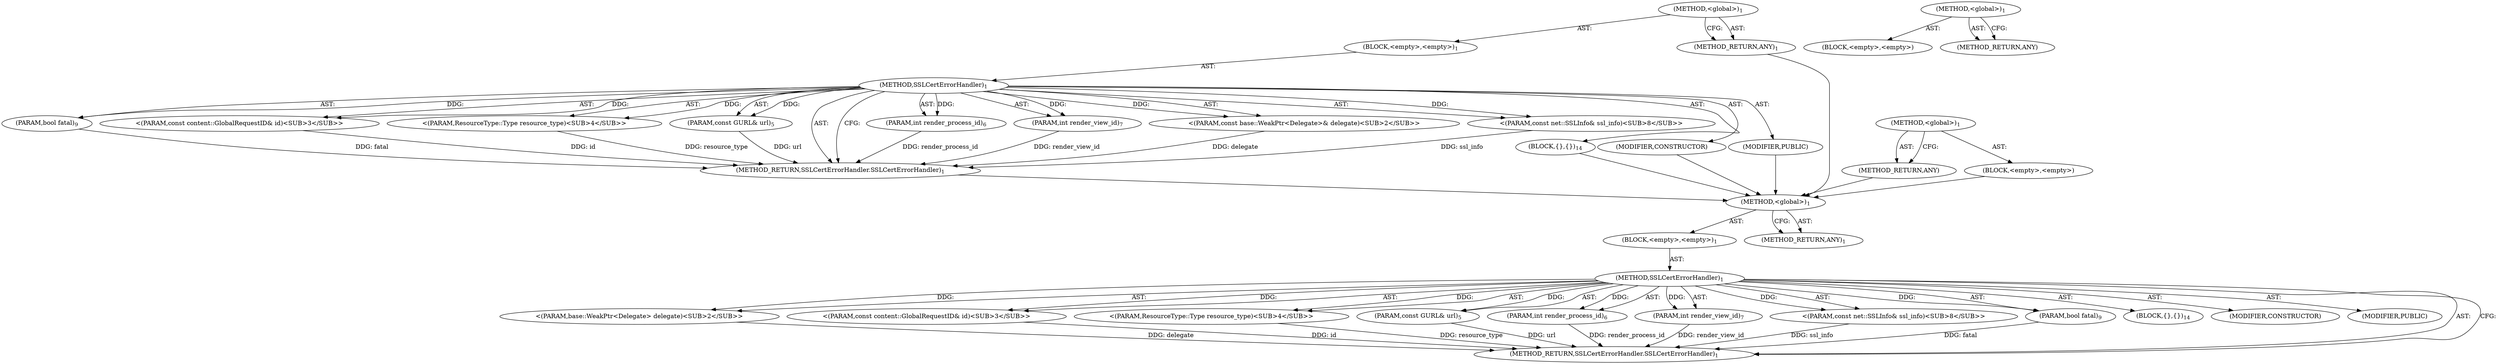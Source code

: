 digraph "&lt;global&gt;" {
vulnerable_6 [label=<(METHOD,&lt;global&gt;)<SUB>1</SUB>>];
vulnerable_7 [label=<(BLOCK,&lt;empty&gt;,&lt;empty&gt;)<SUB>1</SUB>>];
vulnerable_8 [label=<(METHOD,SSLCertErrorHandler)<SUB>1</SUB>>];
vulnerable_9 [label="<(PARAM,base::WeakPtr&lt;Delegate&gt; delegate)<SUB>2</SUB>>"];
vulnerable_10 [label="<(PARAM,const content::GlobalRequestID&amp; id)<SUB>3</SUB>>"];
vulnerable_11 [label="<(PARAM,ResourceType::Type resource_type)<SUB>4</SUB>>"];
vulnerable_12 [label=<(PARAM,const GURL&amp; url)<SUB>5</SUB>>];
vulnerable_13 [label=<(PARAM,int render_process_id)<SUB>6</SUB>>];
vulnerable_14 [label=<(PARAM,int render_view_id)<SUB>7</SUB>>];
vulnerable_15 [label="<(PARAM,const net::SSLInfo&amp; ssl_info)<SUB>8</SUB>>"];
vulnerable_16 [label=<(PARAM,bool fatal)<SUB>9</SUB>>];
vulnerable_17 [label=<(BLOCK,{
},{
})<SUB>14</SUB>>];
vulnerable_18 [label=<(MODIFIER,CONSTRUCTOR)>];
vulnerable_19 [label=<(MODIFIER,PUBLIC)>];
vulnerable_20 [label=<(METHOD_RETURN,SSLCertErrorHandler.SSLCertErrorHandler)<SUB>1</SUB>>];
vulnerable_22 [label=<(METHOD_RETURN,ANY)<SUB>1</SUB>>];
vulnerable_45 [label=<(METHOD,&lt;global&gt;)<SUB>1</SUB>>];
vulnerable_46 [label=<(BLOCK,&lt;empty&gt;,&lt;empty&gt;)>];
vulnerable_47 [label=<(METHOD_RETURN,ANY)>];
fixed_6 [label=<(METHOD,&lt;global&gt;)<SUB>1</SUB>>];
fixed_7 [label=<(BLOCK,&lt;empty&gt;,&lt;empty&gt;)<SUB>1</SUB>>];
fixed_8 [label=<(METHOD,SSLCertErrorHandler)<SUB>1</SUB>>];
fixed_9 [label="<(PARAM,const base::WeakPtr&lt;Delegate&gt;&amp; delegate)<SUB>2</SUB>>"];
fixed_10 [label="<(PARAM,const content::GlobalRequestID&amp; id)<SUB>3</SUB>>"];
fixed_11 [label="<(PARAM,ResourceType::Type resource_type)<SUB>4</SUB>>"];
fixed_12 [label=<(PARAM,const GURL&amp; url)<SUB>5</SUB>>];
fixed_13 [label=<(PARAM,int render_process_id)<SUB>6</SUB>>];
fixed_14 [label=<(PARAM,int render_view_id)<SUB>7</SUB>>];
fixed_15 [label="<(PARAM,const net::SSLInfo&amp; ssl_info)<SUB>8</SUB>>"];
fixed_16 [label=<(PARAM,bool fatal)<SUB>9</SUB>>];
fixed_17 [label=<(BLOCK,{
},{
})<SUB>14</SUB>>];
fixed_18 [label=<(MODIFIER,CONSTRUCTOR)>];
fixed_19 [label=<(MODIFIER,PUBLIC)>];
fixed_20 [label=<(METHOD_RETURN,SSLCertErrorHandler.SSLCertErrorHandler)<SUB>1</SUB>>];
fixed_22 [label=<(METHOD_RETURN,ANY)<SUB>1</SUB>>];
fixed_45 [label=<(METHOD,&lt;global&gt;)<SUB>1</SUB>>];
fixed_46 [label=<(BLOCK,&lt;empty&gt;,&lt;empty&gt;)>];
fixed_47 [label=<(METHOD_RETURN,ANY)>];
vulnerable_6 -> vulnerable_7  [key=0, label="AST: "];
vulnerable_6 -> vulnerable_22  [key=0, label="AST: "];
vulnerable_6 -> vulnerable_22  [key=1, label="CFG: "];
vulnerable_7 -> vulnerable_8  [key=0, label="AST: "];
vulnerable_8 -> vulnerable_9  [key=0, label="AST: "];
vulnerable_8 -> vulnerable_9  [key=1, label="DDG: "];
vulnerable_8 -> vulnerable_10  [key=0, label="AST: "];
vulnerable_8 -> vulnerable_10  [key=1, label="DDG: "];
vulnerable_8 -> vulnerable_11  [key=0, label="AST: "];
vulnerable_8 -> vulnerable_11  [key=1, label="DDG: "];
vulnerable_8 -> vulnerable_12  [key=0, label="AST: "];
vulnerable_8 -> vulnerable_12  [key=1, label="DDG: "];
vulnerable_8 -> vulnerable_13  [key=0, label="AST: "];
vulnerable_8 -> vulnerable_13  [key=1, label="DDG: "];
vulnerable_8 -> vulnerable_14  [key=0, label="AST: "];
vulnerable_8 -> vulnerable_14  [key=1, label="DDG: "];
vulnerable_8 -> vulnerable_15  [key=0, label="AST: "];
vulnerable_8 -> vulnerable_15  [key=1, label="DDG: "];
vulnerable_8 -> vulnerable_16  [key=0, label="AST: "];
vulnerable_8 -> vulnerable_16  [key=1, label="DDG: "];
vulnerable_8 -> vulnerable_17  [key=0, label="AST: "];
vulnerable_8 -> vulnerable_18  [key=0, label="AST: "];
vulnerable_8 -> vulnerable_19  [key=0, label="AST: "];
vulnerable_8 -> vulnerable_20  [key=0, label="AST: "];
vulnerable_8 -> vulnerable_20  [key=1, label="CFG: "];
vulnerable_9 -> vulnerable_20  [key=0, label="DDG: delegate"];
vulnerable_10 -> vulnerable_20  [key=0, label="DDG: id"];
vulnerable_11 -> vulnerable_20  [key=0, label="DDG: resource_type"];
vulnerable_12 -> vulnerable_20  [key=0, label="DDG: url"];
vulnerable_13 -> vulnerable_20  [key=0, label="DDG: render_process_id"];
vulnerable_14 -> vulnerable_20  [key=0, label="DDG: render_view_id"];
vulnerable_15 -> vulnerable_20  [key=0, label="DDG: ssl_info"];
vulnerable_16 -> vulnerable_20  [key=0, label="DDG: fatal"];
vulnerable_45 -> vulnerable_46  [key=0, label="AST: "];
vulnerable_45 -> vulnerable_47  [key=0, label="AST: "];
vulnerable_45 -> vulnerable_47  [key=1, label="CFG: "];
fixed_6 -> fixed_7  [key=0, label="AST: "];
fixed_6 -> fixed_22  [key=0, label="AST: "];
fixed_6 -> fixed_22  [key=1, label="CFG: "];
fixed_7 -> fixed_8  [key=0, label="AST: "];
fixed_8 -> fixed_9  [key=0, label="AST: "];
fixed_8 -> fixed_9  [key=1, label="DDG: "];
fixed_8 -> fixed_10  [key=0, label="AST: "];
fixed_8 -> fixed_10  [key=1, label="DDG: "];
fixed_8 -> fixed_11  [key=0, label="AST: "];
fixed_8 -> fixed_11  [key=1, label="DDG: "];
fixed_8 -> fixed_12  [key=0, label="AST: "];
fixed_8 -> fixed_12  [key=1, label="DDG: "];
fixed_8 -> fixed_13  [key=0, label="AST: "];
fixed_8 -> fixed_13  [key=1, label="DDG: "];
fixed_8 -> fixed_14  [key=0, label="AST: "];
fixed_8 -> fixed_14  [key=1, label="DDG: "];
fixed_8 -> fixed_15  [key=0, label="AST: "];
fixed_8 -> fixed_15  [key=1, label="DDG: "];
fixed_8 -> fixed_16  [key=0, label="AST: "];
fixed_8 -> fixed_16  [key=1, label="DDG: "];
fixed_8 -> fixed_17  [key=0, label="AST: "];
fixed_8 -> fixed_18  [key=0, label="AST: "];
fixed_8 -> fixed_19  [key=0, label="AST: "];
fixed_8 -> fixed_20  [key=0, label="AST: "];
fixed_8 -> fixed_20  [key=1, label="CFG: "];
fixed_9 -> fixed_20  [key=0, label="DDG: delegate"];
fixed_10 -> fixed_20  [key=0, label="DDG: id"];
fixed_11 -> fixed_20  [key=0, label="DDG: resource_type"];
fixed_12 -> fixed_20  [key=0, label="DDG: url"];
fixed_13 -> fixed_20  [key=0, label="DDG: render_process_id"];
fixed_14 -> fixed_20  [key=0, label="DDG: render_view_id"];
fixed_15 -> fixed_20  [key=0, label="DDG: ssl_info"];
fixed_16 -> fixed_20  [key=0, label="DDG: fatal"];
fixed_17 -> vulnerable_6  [key=0];
fixed_18 -> vulnerable_6  [key=0];
fixed_19 -> vulnerable_6  [key=0];
fixed_20 -> vulnerable_6  [key=0];
fixed_22 -> vulnerable_6  [key=0];
fixed_45 -> fixed_46  [key=0, label="AST: "];
fixed_45 -> fixed_47  [key=0, label="AST: "];
fixed_45 -> fixed_47  [key=1, label="CFG: "];
fixed_46 -> vulnerable_6  [key=0];
fixed_47 -> vulnerable_6  [key=0];
}

